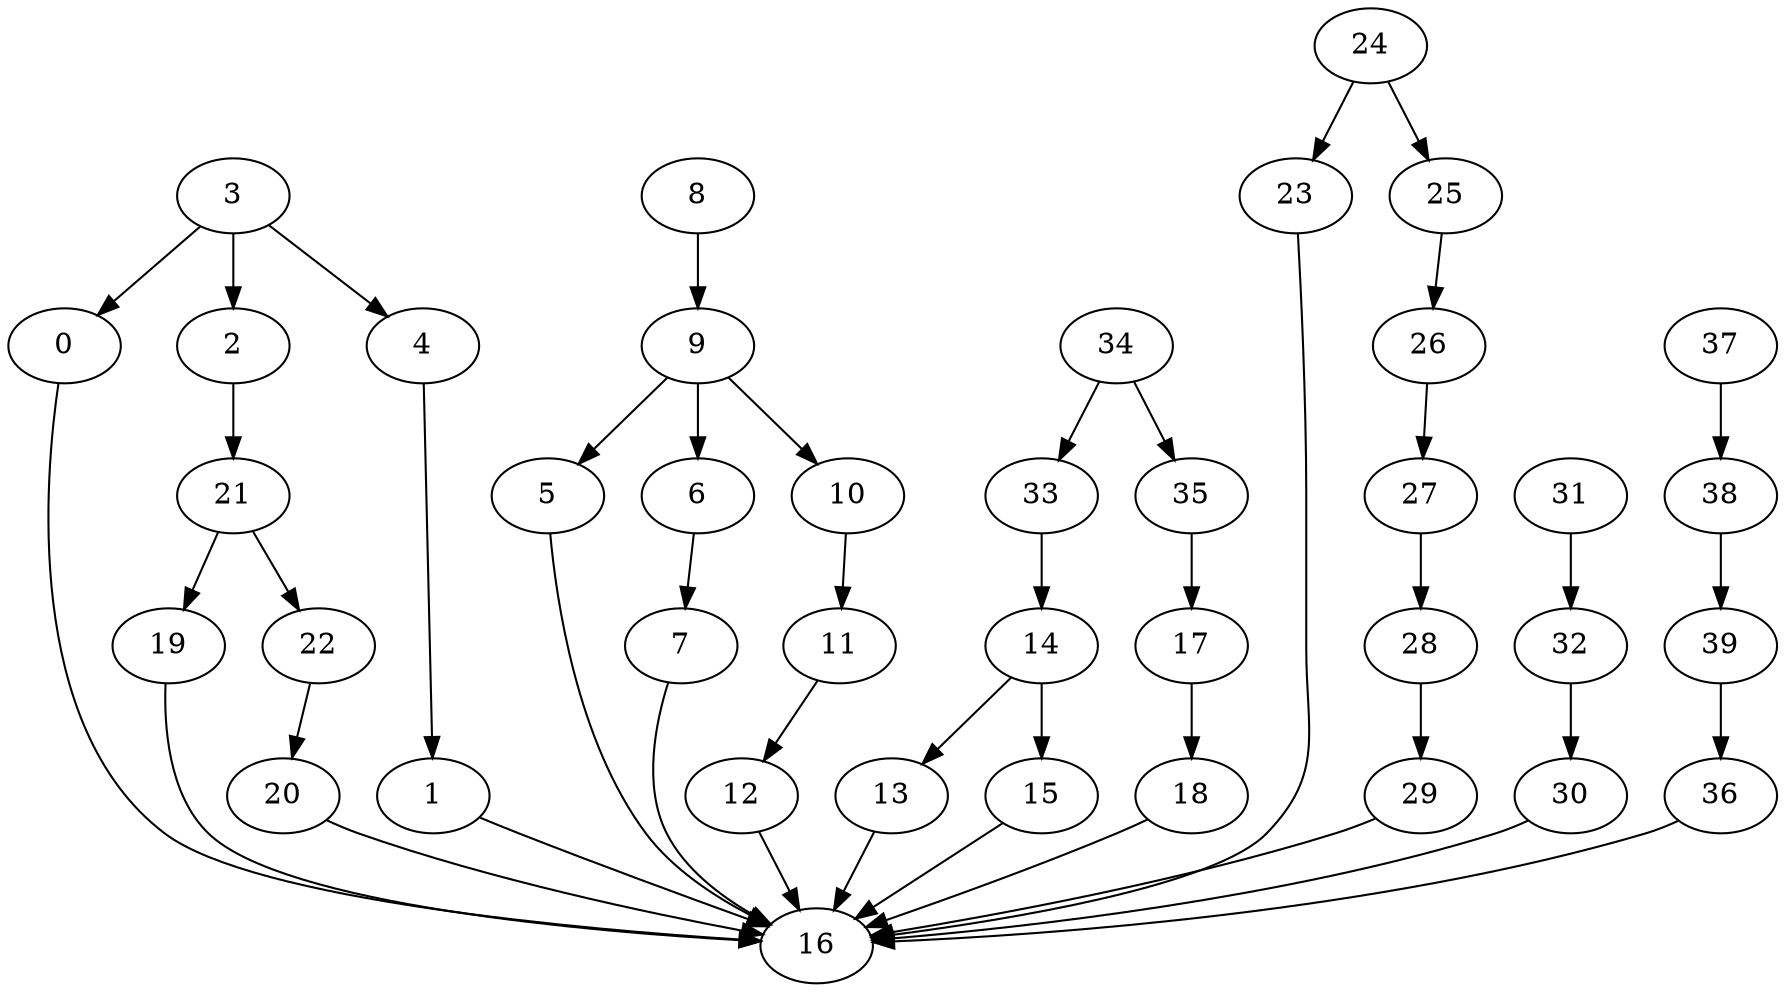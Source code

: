 strict digraph  {
0 [exec=122];
1 [exec=85];
2 [exec=74];
3 [exec=114];
4 [exec=186];
5 [exec=170];
6 [exec=193];
7 [exec=75];
8 [exec=140];
9 [exec=161];
10 [exec=130];
11 [exec=102];
12 [exec=191];
13 [exec=50];
14 [exec=176];
15 [exec=135];
16 [exec=111];
17 [exec=86];
18 [exec=189];
19 [exec=77];
20 [exec=127];
21 [exec=191];
22 [exec=124];
23 [exec=116];
24 [exec=171];
25 [exec=67];
26 [exec=70];
27 [exec=188];
28 [exec=150];
29 [exec=184];
30 [exec=198];
31 [exec=120];
32 [exec=165];
33 [exec=79];
34 [exec=106];
35 [exec=145];
36 [exec=87];
37 [exec=106];
38 [exec=61];
39 [exec=196];
0 -> 16  [comm=20];
1 -> 16  [comm=10];
2 -> 21  [comm=11];
3 -> 4  [comm=6];
3 -> 0  [comm=10];
3 -> 2  [comm=10];
4 -> 1  [comm=15];
5 -> 16  [comm=13];
6 -> 7  [comm=8];
7 -> 16  [comm=19];
8 -> 9  [comm=10];
9 -> 10  [comm=5];
9 -> 5  [comm=20];
9 -> 6  [comm=18];
10 -> 11  [comm=14];
11 -> 12  [comm=16];
12 -> 16  [comm=17];
13 -> 16  [comm=13];
14 -> 15  [comm=9];
14 -> 13  [comm=5];
15 -> 16  [comm=19];
17 -> 18  [comm=7];
18 -> 16  [comm=15];
19 -> 16  [comm=6];
20 -> 16  [comm=13];
21 -> 22  [comm=9];
21 -> 19  [comm=12];
22 -> 20  [comm=20];
23 -> 16  [comm=16];
24 -> 25  [comm=14];
24 -> 23  [comm=16];
25 -> 26  [comm=9];
26 -> 27  [comm=14];
27 -> 28  [comm=17];
28 -> 29  [comm=18];
29 -> 16  [comm=7];
30 -> 16  [comm=5];
31 -> 32  [comm=11];
32 -> 30  [comm=15];
33 -> 14  [comm=10];
34 -> 35  [comm=12];
34 -> 33  [comm=12];
35 -> 17  [comm=19];
36 -> 16  [comm=17];
37 -> 38  [comm=18];
38 -> 39  [comm=6];
39 -> 36  [comm=17];
}
